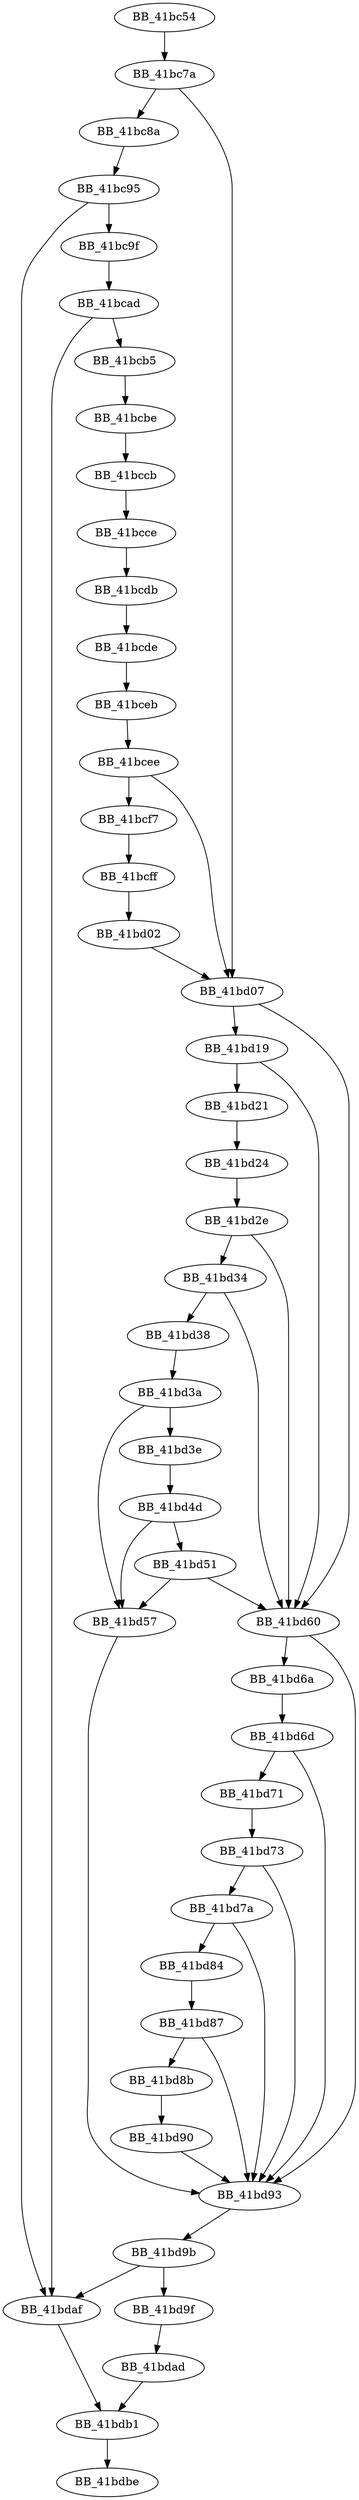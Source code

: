DiGraph sub_41BC54{
BB_41bc54->BB_41bc7a
BB_41bc7a->BB_41bc8a
BB_41bc7a->BB_41bd07
BB_41bc8a->BB_41bc95
BB_41bc95->BB_41bc9f
BB_41bc95->BB_41bdaf
BB_41bc9f->BB_41bcad
BB_41bcad->BB_41bcb5
BB_41bcad->BB_41bdaf
BB_41bcb5->BB_41bcbe
BB_41bcbe->BB_41bccb
BB_41bccb->BB_41bcce
BB_41bcce->BB_41bcdb
BB_41bcdb->BB_41bcde
BB_41bcde->BB_41bceb
BB_41bceb->BB_41bcee
BB_41bcee->BB_41bcf7
BB_41bcee->BB_41bd07
BB_41bcf7->BB_41bcff
BB_41bcff->BB_41bd02
BB_41bd02->BB_41bd07
BB_41bd07->BB_41bd19
BB_41bd07->BB_41bd60
BB_41bd19->BB_41bd21
BB_41bd19->BB_41bd60
BB_41bd21->BB_41bd24
BB_41bd24->BB_41bd2e
BB_41bd2e->BB_41bd34
BB_41bd2e->BB_41bd60
BB_41bd34->BB_41bd38
BB_41bd34->BB_41bd60
BB_41bd38->BB_41bd3a
BB_41bd3a->BB_41bd3e
BB_41bd3a->BB_41bd57
BB_41bd3e->BB_41bd4d
BB_41bd4d->BB_41bd51
BB_41bd4d->BB_41bd57
BB_41bd51->BB_41bd57
BB_41bd51->BB_41bd60
BB_41bd57->BB_41bd93
BB_41bd60->BB_41bd6a
BB_41bd60->BB_41bd93
BB_41bd6a->BB_41bd6d
BB_41bd6d->BB_41bd71
BB_41bd6d->BB_41bd93
BB_41bd71->BB_41bd73
BB_41bd73->BB_41bd7a
BB_41bd73->BB_41bd93
BB_41bd7a->BB_41bd84
BB_41bd7a->BB_41bd93
BB_41bd84->BB_41bd87
BB_41bd87->BB_41bd8b
BB_41bd87->BB_41bd93
BB_41bd8b->BB_41bd90
BB_41bd90->BB_41bd93
BB_41bd93->BB_41bd9b
BB_41bd9b->BB_41bd9f
BB_41bd9b->BB_41bdaf
BB_41bd9f->BB_41bdad
BB_41bdad->BB_41bdb1
BB_41bdaf->BB_41bdb1
BB_41bdb1->BB_41bdbe
}
